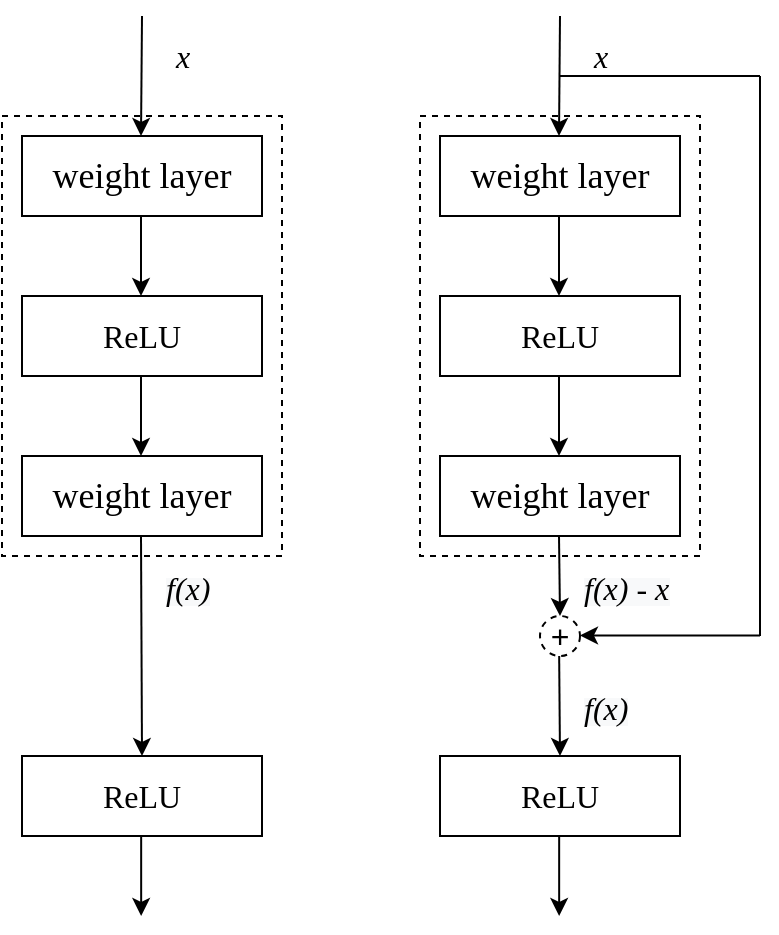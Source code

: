 <mxfile version="14.7.0" type="github">
  <diagram id="qtPv1vEU4sdEXhc-7MDy" name="第 1 页">
    <mxGraphModel dx="1422" dy="800" grid="1" gridSize="10" guides="1" tooltips="1" connect="1" arrows="1" fold="1" page="1" pageScale="1" pageWidth="827" pageHeight="1169" math="0" shadow="0">
      <root>
        <mxCell id="0" />
        <mxCell id="1" parent="0" />
        <mxCell id="Skhjj6vPnXV0KK0YvXiV-13" value="" style="rounded=0;whiteSpace=wrap;html=1;dashed=1;" parent="1" vertex="1">
          <mxGeometry x="191" y="190" width="140" height="220" as="geometry" />
        </mxCell>
        <mxCell id="Skhjj6vPnXV0KK0YvXiV-1" value="&lt;font face=&quot;Times New Roman&quot; style=&quot;font-size: 18px&quot;&gt;weight layer&lt;/font&gt;" style="rounded=0;whiteSpace=wrap;html=1;" parent="1" vertex="1">
          <mxGeometry x="201" y="200" width="120" height="40" as="geometry" />
        </mxCell>
        <mxCell id="Skhjj6vPnXV0KK0YvXiV-2" value="" style="endArrow=classic;html=1;" parent="1" edge="1">
          <mxGeometry width="50" height="50" relative="1" as="geometry">
            <mxPoint x="261" y="140" as="sourcePoint" />
            <mxPoint x="260.5" y="200" as="targetPoint" />
          </mxGeometry>
        </mxCell>
        <mxCell id="Skhjj6vPnXV0KK0YvXiV-3" value="&lt;font face=&quot;Times New Roman&quot; style=&quot;font-size: 16px&quot;&gt;ReLU&lt;/font&gt;" style="rounded=0;whiteSpace=wrap;html=1;" parent="1" vertex="1">
          <mxGeometry x="201" y="280" width="120" height="40" as="geometry" />
        </mxCell>
        <mxCell id="Skhjj6vPnXV0KK0YvXiV-4" value="" style="endArrow=classic;html=1;" parent="1" edge="1">
          <mxGeometry width="50" height="50" relative="1" as="geometry">
            <mxPoint x="260.5" y="240" as="sourcePoint" />
            <mxPoint x="260.5" y="280" as="targetPoint" />
          </mxGeometry>
        </mxCell>
        <mxCell id="Skhjj6vPnXV0KK0YvXiV-5" value="&lt;span style=&quot;font-family: &amp;#34;times new roman&amp;#34; ; font-size: 18px&quot;&gt;weight layer&lt;/span&gt;" style="rounded=0;whiteSpace=wrap;html=1;" parent="1" vertex="1">
          <mxGeometry x="201" y="360" width="120" height="40" as="geometry" />
        </mxCell>
        <mxCell id="Skhjj6vPnXV0KK0YvXiV-6" value="" style="endArrow=classic;html=1;" parent="1" edge="1">
          <mxGeometry width="50" height="50" relative="1" as="geometry">
            <mxPoint x="260.5" y="320" as="sourcePoint" />
            <mxPoint x="260.5" y="360" as="targetPoint" />
          </mxGeometry>
        </mxCell>
        <mxCell id="Skhjj6vPnXV0KK0YvXiV-7" value="" style="endArrow=classic;html=1;entryX=0.5;entryY=0;entryDx=0;entryDy=0;" parent="1" target="Skhjj6vPnXV0KK0YvXiV-8" edge="1">
          <mxGeometry width="50" height="50" relative="1" as="geometry">
            <mxPoint x="260.5" y="400" as="sourcePoint" />
            <mxPoint x="261" y="480" as="targetPoint" />
          </mxGeometry>
        </mxCell>
        <mxCell id="Skhjj6vPnXV0KK0YvXiV-8" value="&lt;font face=&quot;Times New Roman&quot; style=&quot;font-size: 16px&quot;&gt;ReLU&lt;/font&gt;" style="rounded=0;whiteSpace=wrap;html=1;" parent="1" vertex="1">
          <mxGeometry x="201" y="510" width="120" height="40" as="geometry" />
        </mxCell>
        <mxCell id="Skhjj6vPnXV0KK0YvXiV-9" value="&lt;font face=&quot;Times New Roman&quot; style=&quot;font-size: 16px&quot;&gt;&lt;i&gt;x&lt;/i&gt;&lt;/font&gt;" style="text;html=1;resizable=0;autosize=1;align=center;verticalAlign=middle;points=[];fillColor=none;strokeColor=none;rounded=0;" parent="1" vertex="1">
          <mxGeometry x="271" y="150" width="20" height="20" as="geometry" />
        </mxCell>
        <mxCell id="Skhjj6vPnXV0KK0YvXiV-10" value="" style="endArrow=classic;html=1;" parent="1" edge="1">
          <mxGeometry width="50" height="50" relative="1" as="geometry">
            <mxPoint x="260.58" y="550" as="sourcePoint" />
            <mxPoint x="260.58" y="590" as="targetPoint" />
          </mxGeometry>
        </mxCell>
        <mxCell id="Skhjj6vPnXV0KK0YvXiV-11" value="&lt;span style=&quot;color: rgb(0 , 0 , 0) ; font-weight: 400 ; letter-spacing: normal ; text-align: center ; text-indent: 0px ; text-transform: none ; word-spacing: 0px ; background-color: rgb(248 , 249 , 250) ; display: inline ; float: none&quot;&gt;&lt;font face=&quot;Times New Roman&quot; style=&quot;font-size: 16px&quot;&gt;&lt;i&gt;f(x)&lt;/i&gt;&lt;/font&gt;&lt;/span&gt;" style="text;whiteSpace=wrap;html=1;" parent="1" vertex="1">
          <mxGeometry x="271" y="410" width="30" height="30" as="geometry" />
        </mxCell>
        <mxCell id="Skhjj6vPnXV0KK0YvXiV-14" value="" style="rounded=0;whiteSpace=wrap;html=1;dashed=1;" parent="1" vertex="1">
          <mxGeometry x="400" y="190" width="140" height="220" as="geometry" />
        </mxCell>
        <mxCell id="Skhjj6vPnXV0KK0YvXiV-15" value="&lt;font face=&quot;Times New Roman&quot; style=&quot;font-size: 18px&quot;&gt;weight layer&lt;/font&gt;" style="rounded=0;whiteSpace=wrap;html=1;" parent="1" vertex="1">
          <mxGeometry x="410" y="200" width="120" height="40" as="geometry" />
        </mxCell>
        <mxCell id="Skhjj6vPnXV0KK0YvXiV-16" value="" style="endArrow=classic;html=1;" parent="1" edge="1">
          <mxGeometry width="50" height="50" relative="1" as="geometry">
            <mxPoint x="470" y="140" as="sourcePoint" />
            <mxPoint x="469.5" y="200" as="targetPoint" />
          </mxGeometry>
        </mxCell>
        <mxCell id="Skhjj6vPnXV0KK0YvXiV-17" value="&lt;font face=&quot;Times New Roman&quot; style=&quot;font-size: 16px&quot;&gt;ReLU&lt;/font&gt;" style="rounded=0;whiteSpace=wrap;html=1;" parent="1" vertex="1">
          <mxGeometry x="410" y="280" width="120" height="40" as="geometry" />
        </mxCell>
        <mxCell id="Skhjj6vPnXV0KK0YvXiV-18" value="" style="endArrow=classic;html=1;" parent="1" edge="1">
          <mxGeometry width="50" height="50" relative="1" as="geometry">
            <mxPoint x="469.5" y="240" as="sourcePoint" />
            <mxPoint x="469.5" y="280" as="targetPoint" />
          </mxGeometry>
        </mxCell>
        <mxCell id="Skhjj6vPnXV0KK0YvXiV-19" value="&lt;span style=&quot;font-family: &amp;#34;times new roman&amp;#34; ; font-size: 18px&quot;&gt;weight layer&lt;/span&gt;" style="rounded=0;whiteSpace=wrap;html=1;" parent="1" vertex="1">
          <mxGeometry x="410" y="360" width="120" height="40" as="geometry" />
        </mxCell>
        <mxCell id="Skhjj6vPnXV0KK0YvXiV-20" value="" style="endArrow=classic;html=1;" parent="1" edge="1">
          <mxGeometry width="50" height="50" relative="1" as="geometry">
            <mxPoint x="469.5" y="320" as="sourcePoint" />
            <mxPoint x="469.5" y="360" as="targetPoint" />
          </mxGeometry>
        </mxCell>
        <mxCell id="Skhjj6vPnXV0KK0YvXiV-21" value="" style="endArrow=classic;html=1;" parent="1" edge="1">
          <mxGeometry width="50" height="50" relative="1" as="geometry">
            <mxPoint x="469.5" y="400" as="sourcePoint" />
            <mxPoint x="470" y="440" as="targetPoint" />
          </mxGeometry>
        </mxCell>
        <mxCell id="Skhjj6vPnXV0KK0YvXiV-22" value="&lt;font face=&quot;Times New Roman&quot; style=&quot;font-size: 16px&quot;&gt;ReLU&lt;/font&gt;" style="rounded=0;whiteSpace=wrap;html=1;" parent="1" vertex="1">
          <mxGeometry x="410" y="510" width="120" height="40" as="geometry" />
        </mxCell>
        <mxCell id="Skhjj6vPnXV0KK0YvXiV-23" value="&lt;font face=&quot;Times New Roman&quot; style=&quot;font-size: 16px&quot;&gt;&lt;i&gt;x&lt;/i&gt;&lt;/font&gt;" style="text;html=1;resizable=0;autosize=1;align=center;verticalAlign=middle;points=[];fillColor=none;strokeColor=none;rounded=0;" parent="1" vertex="1">
          <mxGeometry x="480" y="150" width="20" height="20" as="geometry" />
        </mxCell>
        <mxCell id="Skhjj6vPnXV0KK0YvXiV-24" value="" style="endArrow=classic;html=1;" parent="1" edge="1">
          <mxGeometry width="50" height="50" relative="1" as="geometry">
            <mxPoint x="469.58" y="550" as="sourcePoint" />
            <mxPoint x="469.58" y="590" as="targetPoint" />
          </mxGeometry>
        </mxCell>
        <mxCell id="Skhjj6vPnXV0KK0YvXiV-25" value="&lt;span style=&quot;color: rgb(0 , 0 , 0) ; font-weight: 400 ; letter-spacing: normal ; text-align: center ; text-indent: 0px ; text-transform: none ; word-spacing: 0px ; background-color: rgb(248 , 249 , 250) ; display: inline ; float: none&quot;&gt;&lt;font face=&quot;Times New Roman&quot; style=&quot;font-size: 16px&quot;&gt;&lt;i&gt;f(x) - x&lt;/i&gt;&lt;/font&gt;&lt;/span&gt;" style="text;whiteSpace=wrap;html=1;" parent="1" vertex="1">
          <mxGeometry x="480" y="410" width="50" height="30" as="geometry" />
        </mxCell>
        <mxCell id="Skhjj6vPnXV0KK0YvXiV-26" value="&lt;font style=&quot;font-size: 16px&quot;&gt;+&lt;/font&gt;" style="ellipse;whiteSpace=wrap;html=1;aspect=fixed;dashed=1;" parent="1" vertex="1">
          <mxGeometry x="460" y="440" width="20" height="20" as="geometry" />
        </mxCell>
        <mxCell id="Skhjj6vPnXV0KK0YvXiV-27" value="" style="endArrow=classic;html=1;entryX=0.5;entryY=0;entryDx=0;entryDy=0;" parent="1" target="Skhjj6vPnXV0KK0YvXiV-22" edge="1">
          <mxGeometry width="50" height="50" relative="1" as="geometry">
            <mxPoint x="469.58" y="460" as="sourcePoint" />
            <mxPoint x="469.58" y="500" as="targetPoint" />
          </mxGeometry>
        </mxCell>
        <mxCell id="Skhjj6vPnXV0KK0YvXiV-28" value="" style="endArrow=none;html=1;" parent="1" edge="1">
          <mxGeometry width="50" height="50" relative="1" as="geometry">
            <mxPoint x="470" y="170" as="sourcePoint" />
            <mxPoint x="570" y="170" as="targetPoint" />
          </mxGeometry>
        </mxCell>
        <mxCell id="Skhjj6vPnXV0KK0YvXiV-29" value="" style="endArrow=none;html=1;" parent="1" edge="1">
          <mxGeometry width="50" height="50" relative="1" as="geometry">
            <mxPoint x="570" y="450" as="sourcePoint" />
            <mxPoint x="570" y="170" as="targetPoint" />
          </mxGeometry>
        </mxCell>
        <mxCell id="Skhjj6vPnXV0KK0YvXiV-30" value="" style="endArrow=classic;html=1;" parent="1" edge="1">
          <mxGeometry width="50" height="50" relative="1" as="geometry">
            <mxPoint x="570" y="449.71" as="sourcePoint" />
            <mxPoint x="480" y="449.71" as="targetPoint" />
          </mxGeometry>
        </mxCell>
        <mxCell id="Skhjj6vPnXV0KK0YvXiV-31" value="&lt;span style=&quot;color: rgb(0 , 0 , 0) ; font-weight: 400 ; letter-spacing: normal ; text-align: center ; text-indent: 0px ; text-transform: none ; word-spacing: 0px ; background-color: rgb(248 , 249 , 250) ; display: inline ; float: none&quot;&gt;&lt;font face=&quot;Times New Roman&quot; style=&quot;font-size: 16px&quot;&gt;&lt;i&gt;f(x)&lt;/i&gt;&lt;/font&gt;&lt;/span&gt;" style="text;whiteSpace=wrap;html=1;" parent="1" vertex="1">
          <mxGeometry x="480" y="470" width="30" height="30" as="geometry" />
        </mxCell>
      </root>
    </mxGraphModel>
  </diagram>
</mxfile>
